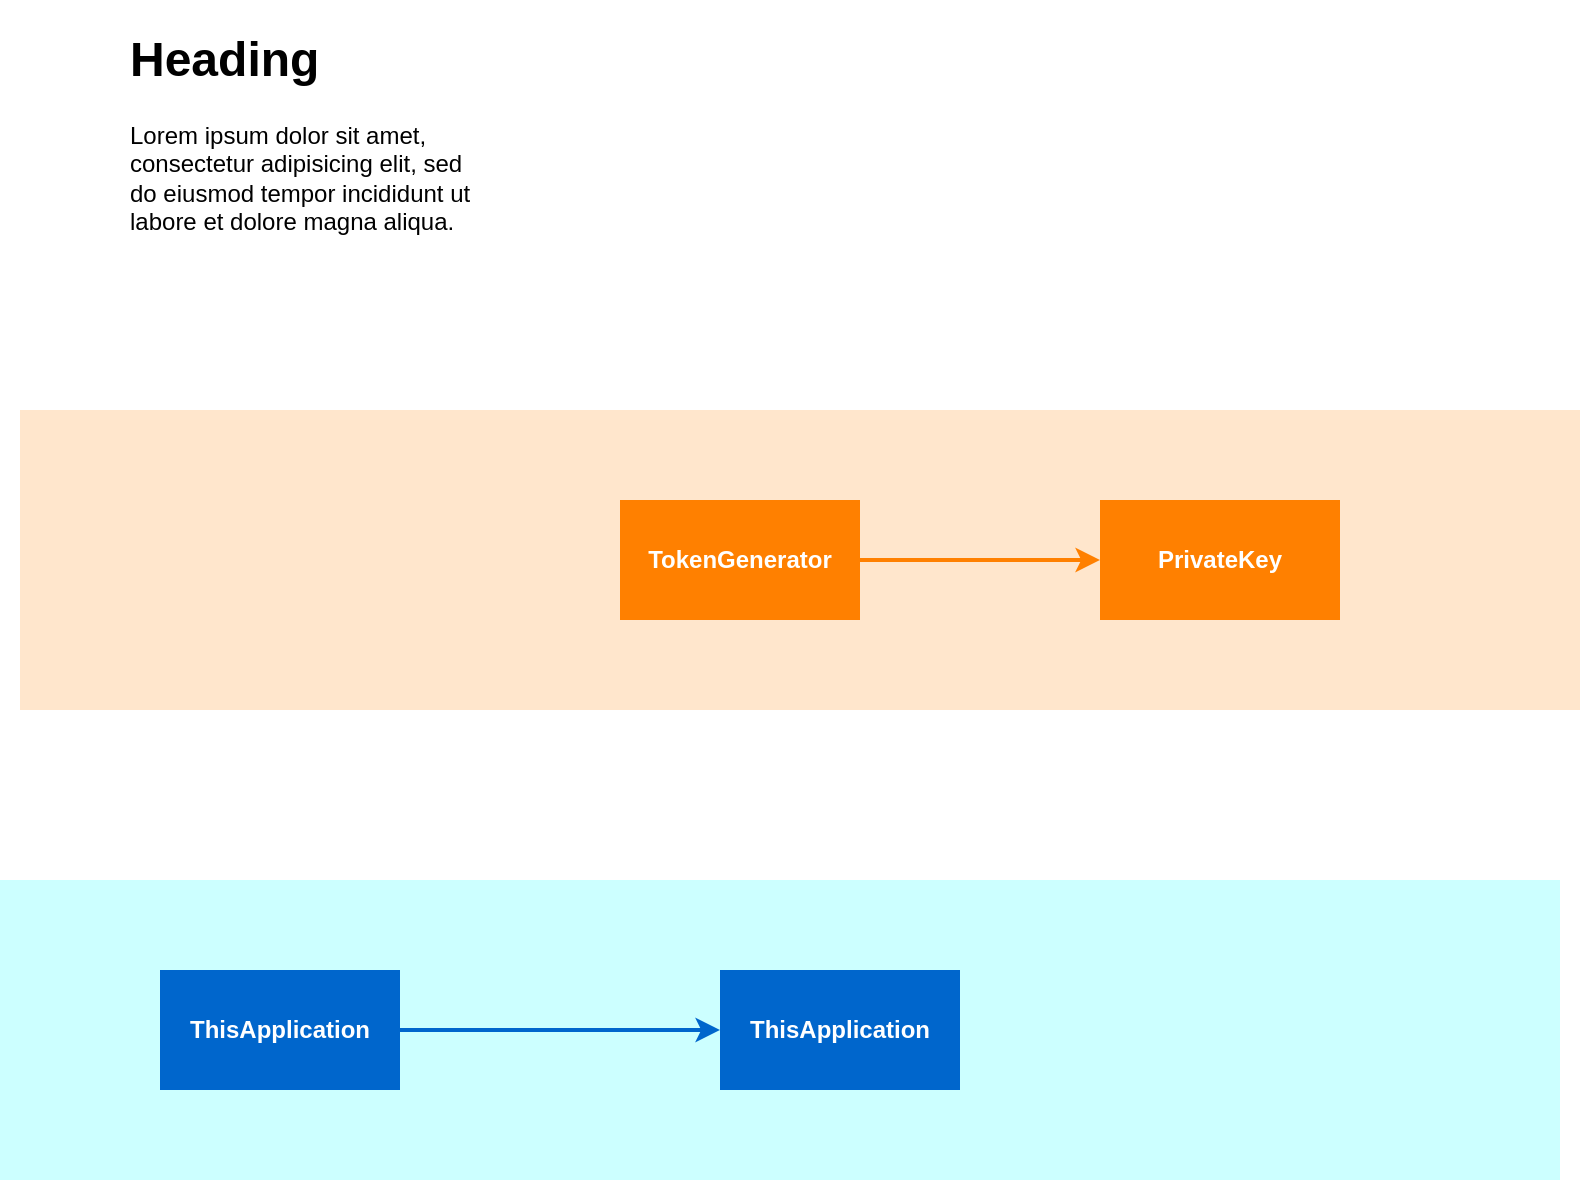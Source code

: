 <mxfile version="21.6.8" type="github" pages="3">
  <diagram name="Page-1" id="8HZqVQ227J1Cgi2Up7n9">
    <mxGraphModel dx="1859" dy="574" grid="1" gridSize="10" guides="1" tooltips="1" connect="1" arrows="1" fold="1" page="1" pageScale="1" pageWidth="850" pageHeight="1100" background="none" math="0" shadow="0">
      <root>
        <mxCell id="0" />
        <mxCell id="1" parent="0" />
        <mxCell id="egdyQFt_vsPa5ktB0jVL-6" value="" style="rounded=0;whiteSpace=wrap;html=1;fillColor=#FFE6CC;strokeColor=none;fontColor=#ffffff;fontStyle=1" vertex="1" parent="1">
          <mxGeometry x="-10" y="205" width="780" height="150" as="geometry" />
        </mxCell>
        <mxCell id="egdyQFt_vsPa5ktB0jVL-12" style="edgeStyle=orthogonalEdgeStyle;rounded=0;orthogonalLoop=1;jettySize=auto;html=1;strokeColor=#ff8000;strokeWidth=2;" edge="1" parent="1" source="egdyQFt_vsPa5ktB0jVL-1" target="egdyQFt_vsPa5ktB0jVL-8">
          <mxGeometry relative="1" as="geometry" />
        </mxCell>
        <mxCell id="egdyQFt_vsPa5ktB0jVL-1" value="TokenGenerator" style="rounded=0;whiteSpace=wrap;html=1;fillColor=#FF8000;strokeColor=none;fontColor=#ffffff;fontStyle=1" vertex="1" parent="1">
          <mxGeometry x="290" y="250" width="120" height="60" as="geometry" />
        </mxCell>
        <mxCell id="egdyQFt_vsPa5ktB0jVL-4" value="&lt;h1&gt;Heading&lt;/h1&gt;&lt;p&gt;Lorem ipsum dolor sit amet, consectetur adipisicing elit, sed do eiusmod tempor incididunt ut labore et dolore magna aliqua.&lt;/p&gt;" style="text;html=1;strokeColor=none;fillColor=none;spacing=5;spacingTop=-20;whiteSpace=wrap;overflow=hidden;rounded=0;" vertex="1" parent="1">
          <mxGeometry x="40" y="10" width="190" height="120" as="geometry" />
        </mxCell>
        <mxCell id="egdyQFt_vsPa5ktB0jVL-8" value="PrivateKey" style="rounded=0;whiteSpace=wrap;html=1;fillColor=#FF8000;strokeColor=none;fontColor=#ffffff;fontStyle=1" vertex="1" parent="1">
          <mxGeometry x="530" y="250" width="120" height="60" as="geometry" />
        </mxCell>
        <mxCell id="egdyQFt_vsPa5ktB0jVL-13" value="" style="rounded=0;whiteSpace=wrap;html=1;fillColor=#CCFFFF;strokeColor=none;fontColor=#ffffff;fontStyle=1" vertex="1" parent="1">
          <mxGeometry x="-20" y="440" width="780" height="150" as="geometry" />
        </mxCell>
        <mxCell id="egdyQFt_vsPa5ktB0jVL-14" style="edgeStyle=orthogonalEdgeStyle;rounded=0;orthogonalLoop=1;jettySize=auto;html=1;strokeColor=#0066CC;strokeWidth=2;" edge="1" parent="1" source="egdyQFt_vsPa5ktB0jVL-15" target="egdyQFt_vsPa5ktB0jVL-16">
          <mxGeometry relative="1" as="geometry" />
        </mxCell>
        <mxCell id="egdyQFt_vsPa5ktB0jVL-15" value="ThisApplication" style="rounded=0;whiteSpace=wrap;html=1;fillColor=#0066CC;strokeColor=none;fontColor=#ffffff;fontStyle=1" vertex="1" parent="1">
          <mxGeometry x="60" y="485" width="120" height="60" as="geometry" />
        </mxCell>
        <mxCell id="egdyQFt_vsPa5ktB0jVL-16" value="ThisApplication" style="rounded=0;whiteSpace=wrap;html=1;fillColor=#0066CC;strokeColor=none;fontColor=#ffffff;fontStyle=1" vertex="1" parent="1">
          <mxGeometry x="340" y="485" width="120" height="60" as="geometry" />
        </mxCell>
      </root>
    </mxGraphModel>
  </diagram>
  <diagram id="YoNIYe_7S8YQ_p02LOJu" name="Page-2">
    <mxGraphModel dx="1050" dy="574" grid="1" gridSize="10" guides="1" tooltips="1" connect="1" arrows="1" fold="1" page="1" pageScale="1" pageWidth="850" pageHeight="1100" math="0" shadow="0">
      <root>
        <mxCell id="0" />
        <mxCell id="1" parent="0" />
        <mxCell id="1YxNpYVlBY2CcvN3boek-1" value="Central Idea" style="ellipse;whiteSpace=wrap;html=1;align=center;newEdgeStyle={&quot;edgeStyle&quot;:&quot;entityRelationEdgeStyle&quot;,&quot;startArrow&quot;:&quot;none&quot;,&quot;endArrow&quot;:&quot;none&quot;,&quot;segment&quot;:10,&quot;curved&quot;:1,&quot;sourcePerimeterSpacing&quot;:0,&quot;targetPerimeterSpacing&quot;:0};treeFolding=1;treeMoving=1;" vertex="1" parent="1">
          <mxGeometry x="370" y="280" width="100" height="40" as="geometry" />
        </mxCell>
        <mxCell id="1YxNpYVlBY2CcvN3boek-2" value="Mindmap" style="swimlane;startSize=20;horizontal=1;containerType=tree;" vertex="1" parent="1">
          <mxGeometry x="120" y="40" width="420" height="126" as="geometry" />
        </mxCell>
        <mxCell id="1YxNpYVlBY2CcvN3boek-3" value="" style="edgeStyle=entityRelationEdgeStyle;startArrow=none;endArrow=none;segment=10;curved=1;sourcePerimeterSpacing=0;targetPerimeterSpacing=0;rounded=0;" edge="1" parent="1YxNpYVlBY2CcvN3boek-2" source="1YxNpYVlBY2CcvN3boek-7" target="1YxNpYVlBY2CcvN3boek-8">
          <mxGeometry relative="1" as="geometry" />
        </mxCell>
        <mxCell id="1YxNpYVlBY2CcvN3boek-4" value="" style="edgeStyle=entityRelationEdgeStyle;startArrow=none;endArrow=none;segment=10;curved=1;sourcePerimeterSpacing=0;targetPerimeterSpacing=0;rounded=0;" edge="1" parent="1YxNpYVlBY2CcvN3boek-2" source="1YxNpYVlBY2CcvN3boek-7" target="1YxNpYVlBY2CcvN3boek-9">
          <mxGeometry relative="1" as="geometry" />
        </mxCell>
        <mxCell id="1YxNpYVlBY2CcvN3boek-5" value="" style="edgeStyle=entityRelationEdgeStyle;startArrow=none;endArrow=none;segment=10;curved=1;sourcePerimeterSpacing=0;targetPerimeterSpacing=0;rounded=0;" edge="1" parent="1YxNpYVlBY2CcvN3boek-2" source="1YxNpYVlBY2CcvN3boek-7" target="1YxNpYVlBY2CcvN3boek-10">
          <mxGeometry relative="1" as="geometry" />
        </mxCell>
        <mxCell id="1YxNpYVlBY2CcvN3boek-6" value="" style="edgeStyle=entityRelationEdgeStyle;startArrow=none;endArrow=none;segment=10;curved=1;sourcePerimeterSpacing=0;targetPerimeterSpacing=0;rounded=0;" edge="1" parent="1YxNpYVlBY2CcvN3boek-2" source="1YxNpYVlBY2CcvN3boek-7" target="1YxNpYVlBY2CcvN3boek-11">
          <mxGeometry relative="1" as="geometry" />
        </mxCell>
        <mxCell id="1YxNpYVlBY2CcvN3boek-7" value="Central Idea" style="ellipse;whiteSpace=wrap;html=1;align=center;treeFolding=1;treeMoving=1;newEdgeStyle={&quot;edgeStyle&quot;:&quot;entityRelationEdgeStyle&quot;,&quot;startArrow&quot;:&quot;none&quot;,&quot;endArrow&quot;:&quot;none&quot;,&quot;segment&quot;:10,&quot;curved&quot;:1,&quot;sourcePerimeterSpacing&quot;:0,&quot;targetPerimeterSpacing&quot;:0};" vertex="1" parent="1YxNpYVlBY2CcvN3boek-2">
          <mxGeometry x="160" y="60" width="100" height="40" as="geometry" />
        </mxCell>
        <mxCell id="1YxNpYVlBY2CcvN3boek-8" value="Topic" style="whiteSpace=wrap;html=1;rounded=1;arcSize=50;align=center;verticalAlign=middle;strokeWidth=1;autosize=1;spacing=4;treeFolding=1;treeMoving=1;newEdgeStyle={&quot;edgeStyle&quot;:&quot;entityRelationEdgeStyle&quot;,&quot;startArrow&quot;:&quot;none&quot;,&quot;endArrow&quot;:&quot;none&quot;,&quot;segment&quot;:10,&quot;curved&quot;:1,&quot;sourcePerimeterSpacing&quot;:0,&quot;targetPerimeterSpacing&quot;:0};" vertex="1" parent="1YxNpYVlBY2CcvN3boek-2">
          <mxGeometry x="320" y="40" width="80" height="20" as="geometry" />
        </mxCell>
        <mxCell id="1YxNpYVlBY2CcvN3boek-9" value="Branch" style="whiteSpace=wrap;html=1;shape=partialRectangle;top=0;left=0;bottom=1;right=0;points=[[0,1],[1,1]];fillColor=none;align=center;verticalAlign=bottom;routingCenterY=0.5;snapToPoint=1;autosize=1;treeFolding=1;treeMoving=1;newEdgeStyle={&quot;edgeStyle&quot;:&quot;entityRelationEdgeStyle&quot;,&quot;startArrow&quot;:&quot;none&quot;,&quot;endArrow&quot;:&quot;none&quot;,&quot;segment&quot;:10,&quot;curved&quot;:1,&quot;sourcePerimeterSpacing&quot;:0,&quot;targetPerimeterSpacing&quot;:0};" vertex="1" parent="1YxNpYVlBY2CcvN3boek-2">
          <mxGeometry x="320" y="80" width="72" height="26" as="geometry" />
        </mxCell>
        <mxCell id="1YxNpYVlBY2CcvN3boek-10" value="Topic" style="whiteSpace=wrap;html=1;rounded=1;arcSize=50;align=center;verticalAlign=middle;strokeWidth=1;autosize=1;spacing=4;treeFolding=1;treeMoving=1;newEdgeStyle={&quot;edgeStyle&quot;:&quot;entityRelationEdgeStyle&quot;,&quot;startArrow&quot;:&quot;none&quot;,&quot;endArrow&quot;:&quot;none&quot;,&quot;segment&quot;:10,&quot;curved&quot;:1,&quot;sourcePerimeterSpacing&quot;:0,&quot;targetPerimeterSpacing&quot;:0};" vertex="1" parent="1YxNpYVlBY2CcvN3boek-2">
          <mxGeometry x="20" y="40" width="80" height="20" as="geometry" />
        </mxCell>
        <mxCell id="1YxNpYVlBY2CcvN3boek-11" value="Branch" style="whiteSpace=wrap;html=1;shape=partialRectangle;top=0;left=0;bottom=1;right=0;points=[[0,1],[1,1]];fillColor=none;align=center;verticalAlign=bottom;routingCenterY=0.5;snapToPoint=1;autosize=1;treeFolding=1;treeMoving=1;newEdgeStyle={&quot;edgeStyle&quot;:&quot;entityRelationEdgeStyle&quot;,&quot;startArrow&quot;:&quot;none&quot;,&quot;endArrow&quot;:&quot;none&quot;,&quot;segment&quot;:10,&quot;curved&quot;:1,&quot;sourcePerimeterSpacing&quot;:0,&quot;targetPerimeterSpacing&quot;:0};" vertex="1" parent="1YxNpYVlBY2CcvN3boek-2">
          <mxGeometry x="20" y="80" width="72" height="26" as="geometry" />
        </mxCell>
      </root>
    </mxGraphModel>
  </diagram>
  <diagram id="-3f-wd3p116W184xuTm8" name="Page-3">
    <mxGraphModel dx="1009" dy="574" grid="1" gridSize="10" guides="1" tooltips="1" connect="1" arrows="1" fold="1" page="1" pageScale="1" pageWidth="850" pageHeight="1100" math="0" shadow="0">
      <root>
        <mxCell id="0" />
        <mxCell id="1" parent="0" />
        <mxCell id="eEj_0OjbAb9Ea5V1380Z-1" value="" style="sketch=0;points=[[0,0,0],[0.25,0,0],[0.5,0,0],[0.75,0,0],[1,0,0],[0,1,0],[0.25,1,0],[0.5,1,0],[0.75,1,0],[1,1,0],[0,0.25,0],[0,0.5,0],[0,0.75,0],[1,0.25,0],[1,0.5,0],[1,0.75,0]];outlineConnect=0;fontColor=#232F3E;gradientColor=#F78E04;gradientDirection=north;fillColor=#D05C17;strokeColor=#ffffff;dashed=0;verticalLabelPosition=bottom;verticalAlign=top;align=center;html=1;fontSize=12;fontStyle=0;aspect=fixed;shape=mxgraph.aws4.resourceIcon;resIcon=mxgraph.aws4.compute;" vertex="1" parent="1">
          <mxGeometry x="220" y="160" width="78" height="78" as="geometry" />
        </mxCell>
        <mxCell id="eEj_0OjbAb9Ea5V1380Z-2" value="" style="sketch=0;outlineConnect=0;fontColor=#232F3E;gradientColor=none;fillColor=#4D27AA;strokeColor=none;dashed=0;verticalLabelPosition=bottom;verticalAlign=top;align=center;html=1;fontSize=12;fontStyle=0;aspect=fixed;pointerEvents=1;shape=mxgraph.aws4.internet_gateway;" vertex="1" parent="1">
          <mxGeometry x="60" y="50" width="78" height="78" as="geometry" />
        </mxCell>
      </root>
    </mxGraphModel>
  </diagram>
</mxfile>
